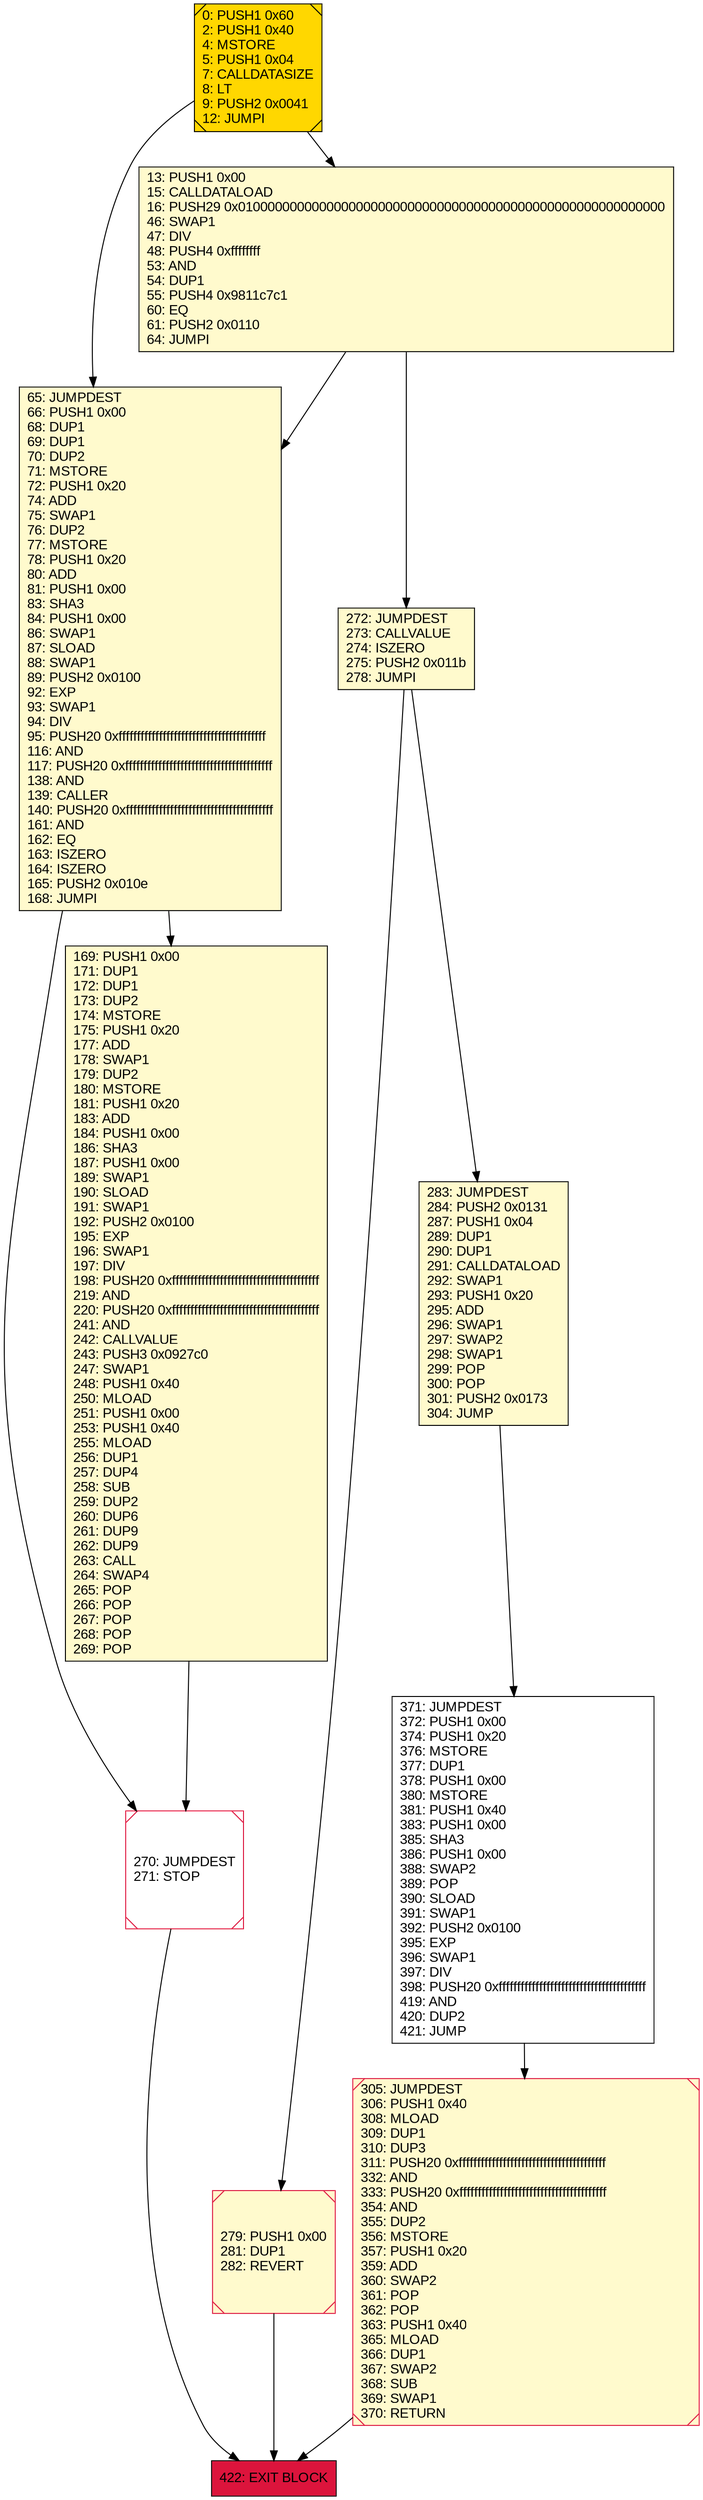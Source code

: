 digraph G {
bgcolor=transparent rankdir=UD;
node [shape=box style=filled color=black fillcolor=white fontname=arial fontcolor=black];
65 [label="65: JUMPDEST\l66: PUSH1 0x00\l68: DUP1\l69: DUP1\l70: DUP2\l71: MSTORE\l72: PUSH1 0x20\l74: ADD\l75: SWAP1\l76: DUP2\l77: MSTORE\l78: PUSH1 0x20\l80: ADD\l81: PUSH1 0x00\l83: SHA3\l84: PUSH1 0x00\l86: SWAP1\l87: SLOAD\l88: SWAP1\l89: PUSH2 0x0100\l92: EXP\l93: SWAP1\l94: DIV\l95: PUSH20 0xffffffffffffffffffffffffffffffffffffffff\l116: AND\l117: PUSH20 0xffffffffffffffffffffffffffffffffffffffff\l138: AND\l139: CALLER\l140: PUSH20 0xffffffffffffffffffffffffffffffffffffffff\l161: AND\l162: EQ\l163: ISZERO\l164: ISZERO\l165: PUSH2 0x010e\l168: JUMPI\l" fillcolor=lemonchiffon ];
305 [label="305: JUMPDEST\l306: PUSH1 0x40\l308: MLOAD\l309: DUP1\l310: DUP3\l311: PUSH20 0xffffffffffffffffffffffffffffffffffffffff\l332: AND\l333: PUSH20 0xffffffffffffffffffffffffffffffffffffffff\l354: AND\l355: DUP2\l356: MSTORE\l357: PUSH1 0x20\l359: ADD\l360: SWAP2\l361: POP\l362: POP\l363: PUSH1 0x40\l365: MLOAD\l366: DUP1\l367: SWAP2\l368: SUB\l369: SWAP1\l370: RETURN\l" fillcolor=lemonchiffon shape=Msquare color=crimson ];
0 [label="0: PUSH1 0x60\l2: PUSH1 0x40\l4: MSTORE\l5: PUSH1 0x04\l7: CALLDATASIZE\l8: LT\l9: PUSH2 0x0041\l12: JUMPI\l" fillcolor=lemonchiffon shape=Msquare fillcolor=gold ];
422 [label="422: EXIT BLOCK\l" fillcolor=crimson ];
279 [label="279: PUSH1 0x00\l281: DUP1\l282: REVERT\l" fillcolor=lemonchiffon shape=Msquare color=crimson ];
283 [label="283: JUMPDEST\l284: PUSH2 0x0131\l287: PUSH1 0x04\l289: DUP1\l290: DUP1\l291: CALLDATALOAD\l292: SWAP1\l293: PUSH1 0x20\l295: ADD\l296: SWAP1\l297: SWAP2\l298: SWAP1\l299: POP\l300: POP\l301: PUSH2 0x0173\l304: JUMP\l" fillcolor=lemonchiffon ];
272 [label="272: JUMPDEST\l273: CALLVALUE\l274: ISZERO\l275: PUSH2 0x011b\l278: JUMPI\l" fillcolor=lemonchiffon ];
270 [label="270: JUMPDEST\l271: STOP\l" shape=Msquare color=crimson ];
371 [label="371: JUMPDEST\l372: PUSH1 0x00\l374: PUSH1 0x20\l376: MSTORE\l377: DUP1\l378: PUSH1 0x00\l380: MSTORE\l381: PUSH1 0x40\l383: PUSH1 0x00\l385: SHA3\l386: PUSH1 0x00\l388: SWAP2\l389: POP\l390: SLOAD\l391: SWAP1\l392: PUSH2 0x0100\l395: EXP\l396: SWAP1\l397: DIV\l398: PUSH20 0xffffffffffffffffffffffffffffffffffffffff\l419: AND\l420: DUP2\l421: JUMP\l" ];
169 [label="169: PUSH1 0x00\l171: DUP1\l172: DUP1\l173: DUP2\l174: MSTORE\l175: PUSH1 0x20\l177: ADD\l178: SWAP1\l179: DUP2\l180: MSTORE\l181: PUSH1 0x20\l183: ADD\l184: PUSH1 0x00\l186: SHA3\l187: PUSH1 0x00\l189: SWAP1\l190: SLOAD\l191: SWAP1\l192: PUSH2 0x0100\l195: EXP\l196: SWAP1\l197: DIV\l198: PUSH20 0xffffffffffffffffffffffffffffffffffffffff\l219: AND\l220: PUSH20 0xffffffffffffffffffffffffffffffffffffffff\l241: AND\l242: CALLVALUE\l243: PUSH3 0x0927c0\l247: SWAP1\l248: PUSH1 0x40\l250: MLOAD\l251: PUSH1 0x00\l253: PUSH1 0x40\l255: MLOAD\l256: DUP1\l257: DUP4\l258: SUB\l259: DUP2\l260: DUP6\l261: DUP9\l262: DUP9\l263: CALL\l264: SWAP4\l265: POP\l266: POP\l267: POP\l268: POP\l269: POP\l" fillcolor=lemonchiffon ];
13 [label="13: PUSH1 0x00\l15: CALLDATALOAD\l16: PUSH29 0x0100000000000000000000000000000000000000000000000000000000\l46: SWAP1\l47: DIV\l48: PUSH4 0xffffffff\l53: AND\l54: DUP1\l55: PUSH4 0x9811c7c1\l60: EQ\l61: PUSH2 0x0110\l64: JUMPI\l" fillcolor=lemonchiffon ];
305 -> 422;
13 -> 272;
0 -> 13;
272 -> 283;
371 -> 305;
65 -> 169;
272 -> 279;
279 -> 422;
0 -> 65;
169 -> 270;
65 -> 270;
283 -> 371;
270 -> 422;
13 -> 65;
}